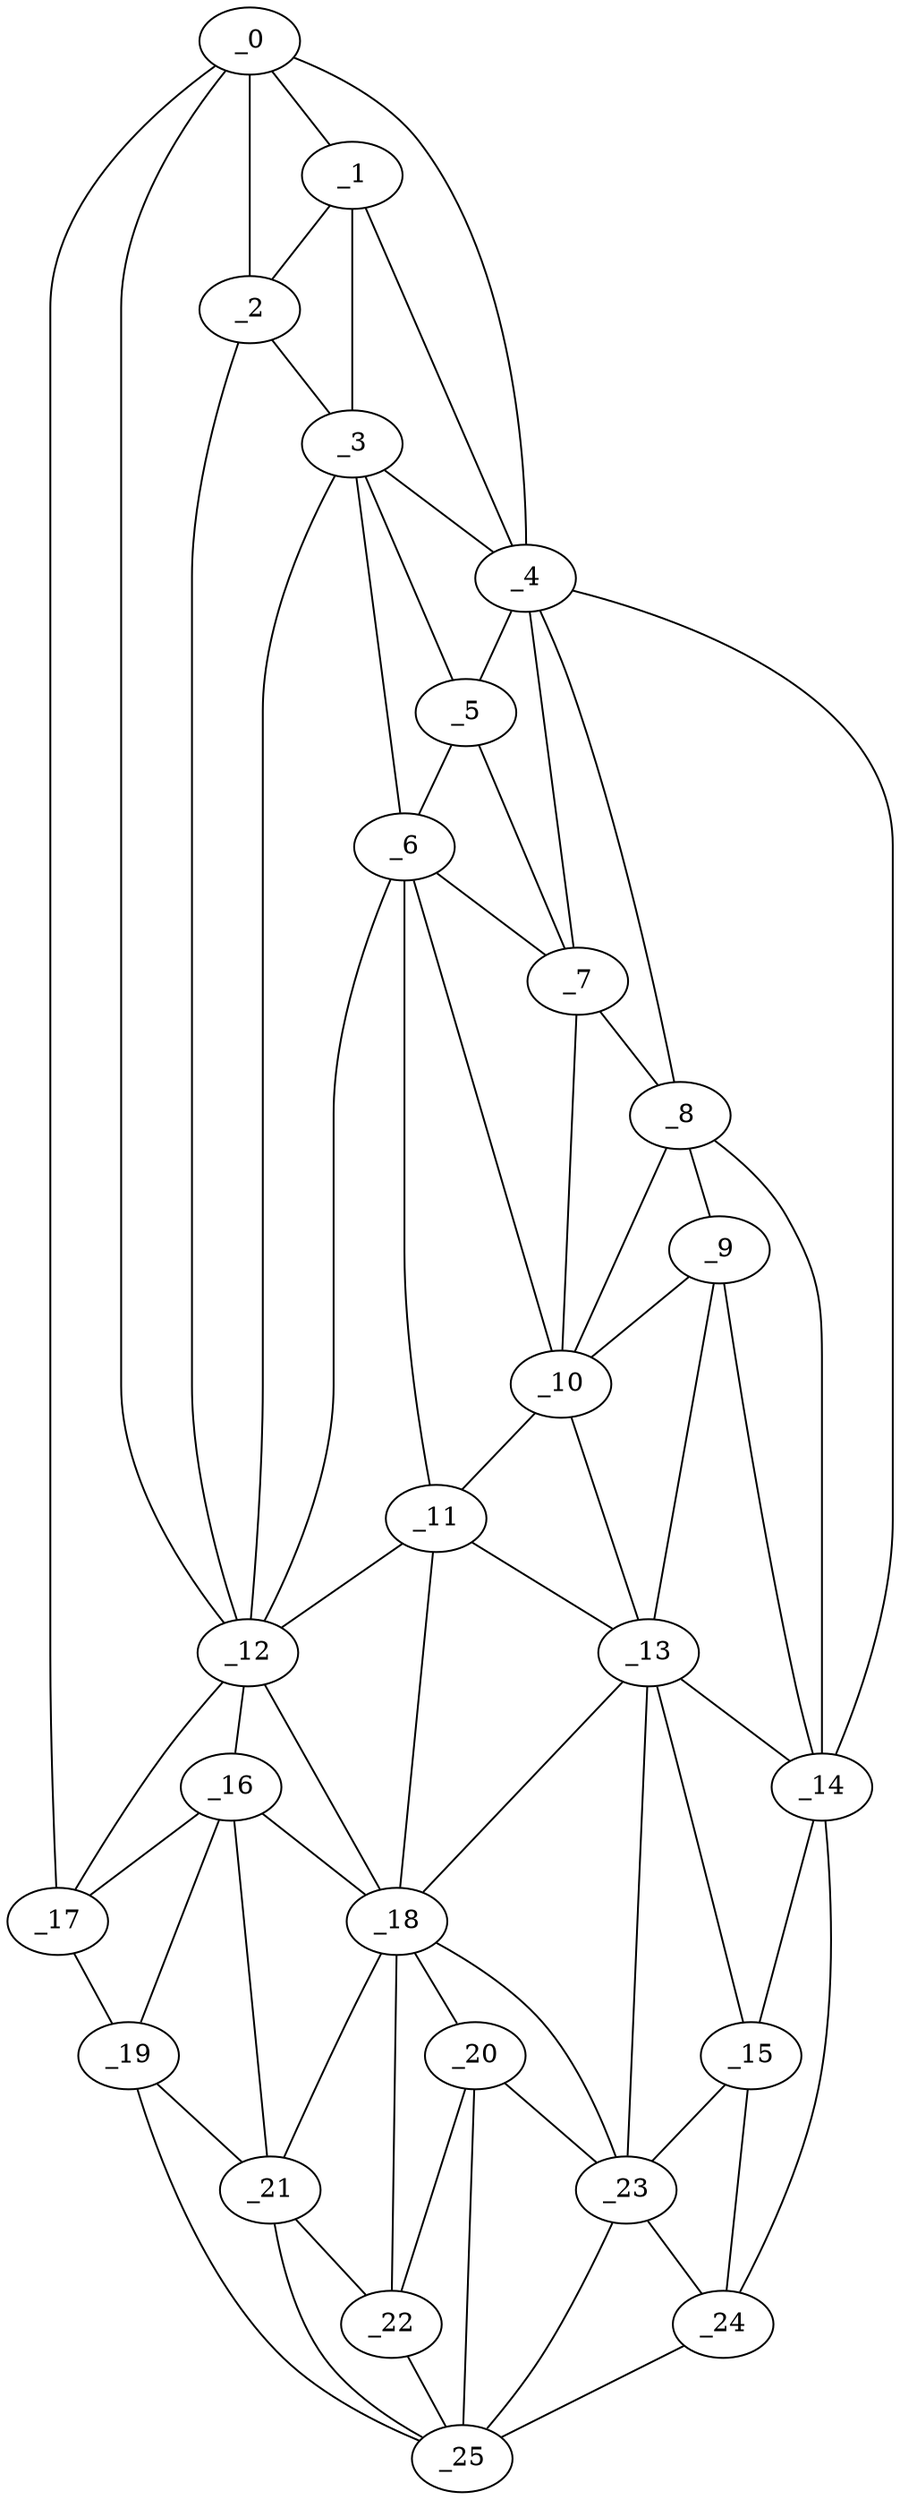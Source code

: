 graph "obj72__155.gxl" {
	_0	 [x=4,
		y=38];
	_1	 [x=17,
		y=37];
	_0 -- _1	 [valence=1];
	_2	 [x=17,
		y=42];
	_0 -- _2	 [valence=2];
	_4	 [x=35,
		y=28];
	_0 -- _4	 [valence=1];
	_12	 [x=74,
		y=83];
	_0 -- _12	 [valence=1];
	_17	 [x=96,
		y=101];
	_0 -- _17	 [valence=1];
	_1 -- _2	 [valence=2];
	_3	 [x=28,
		y=43];
	_1 -- _3	 [valence=2];
	_1 -- _4	 [valence=1];
	_2 -- _3	 [valence=1];
	_2 -- _12	 [valence=1];
	_3 -- _4	 [valence=2];
	_5	 [x=48,
		y=38];
	_3 -- _5	 [valence=2];
	_6	 [x=49,
		y=46];
	_3 -- _6	 [valence=1];
	_3 -- _12	 [valence=2];
	_4 -- _5	 [valence=2];
	_7	 [x=55,
		y=36];
	_4 -- _7	 [valence=2];
	_8	 [x=68,
		y=34];
	_4 -- _8	 [valence=2];
	_14	 [x=86,
		y=31];
	_4 -- _14	 [valence=1];
	_5 -- _6	 [valence=2];
	_5 -- _7	 [valence=2];
	_6 -- _7	 [valence=2];
	_10	 [x=73,
		y=46];
	_6 -- _10	 [valence=2];
	_11	 [x=74,
		y=53];
	_6 -- _11	 [valence=2];
	_6 -- _12	 [valence=1];
	_7 -- _8	 [valence=1];
	_7 -- _10	 [valence=2];
	_9	 [x=73,
		y=34];
	_8 -- _9	 [valence=1];
	_8 -- _10	 [valence=2];
	_8 -- _14	 [valence=1];
	_9 -- _10	 [valence=2];
	_13	 [x=85,
		y=42];
	_9 -- _13	 [valence=1];
	_9 -- _14	 [valence=2];
	_10 -- _11	 [valence=1];
	_10 -- _13	 [valence=1];
	_11 -- _12	 [valence=2];
	_11 -- _13	 [valence=2];
	_18	 [x=99,
		y=70];
	_11 -- _18	 [valence=2];
	_16	 [x=96,
		y=84];
	_12 -- _16	 [valence=1];
	_12 -- _17	 [valence=2];
	_12 -- _18	 [valence=2];
	_13 -- _14	 [valence=2];
	_15	 [x=95,
		y=33];
	_13 -- _15	 [valence=2];
	_13 -- _18	 [valence=1];
	_23	 [x=110,
		y=47];
	_13 -- _23	 [valence=2];
	_14 -- _15	 [valence=2];
	_24	 [x=126,
		y=38];
	_14 -- _24	 [valence=1];
	_15 -- _23	 [valence=2];
	_15 -- _24	 [valence=2];
	_16 -- _17	 [valence=2];
	_16 -- _18	 [valence=2];
	_19	 [x=104,
		y=97];
	_16 -- _19	 [valence=2];
	_21	 [x=108,
		y=80];
	_16 -- _21	 [valence=2];
	_17 -- _19	 [valence=1];
	_20	 [x=107,
		y=66];
	_18 -- _20	 [valence=1];
	_18 -- _21	 [valence=2];
	_22	 [x=109,
		y=73];
	_18 -- _22	 [valence=2];
	_18 -- _23	 [valence=2];
	_19 -- _21	 [valence=2];
	_25	 [x=126,
		y=51];
	_19 -- _25	 [valence=1];
	_20 -- _22	 [valence=2];
	_20 -- _23	 [valence=2];
	_20 -- _25	 [valence=1];
	_21 -- _22	 [valence=2];
	_21 -- _25	 [valence=1];
	_22 -- _25	 [valence=2];
	_23 -- _24	 [valence=2];
	_23 -- _25	 [valence=2];
	_24 -- _25	 [valence=1];
}
